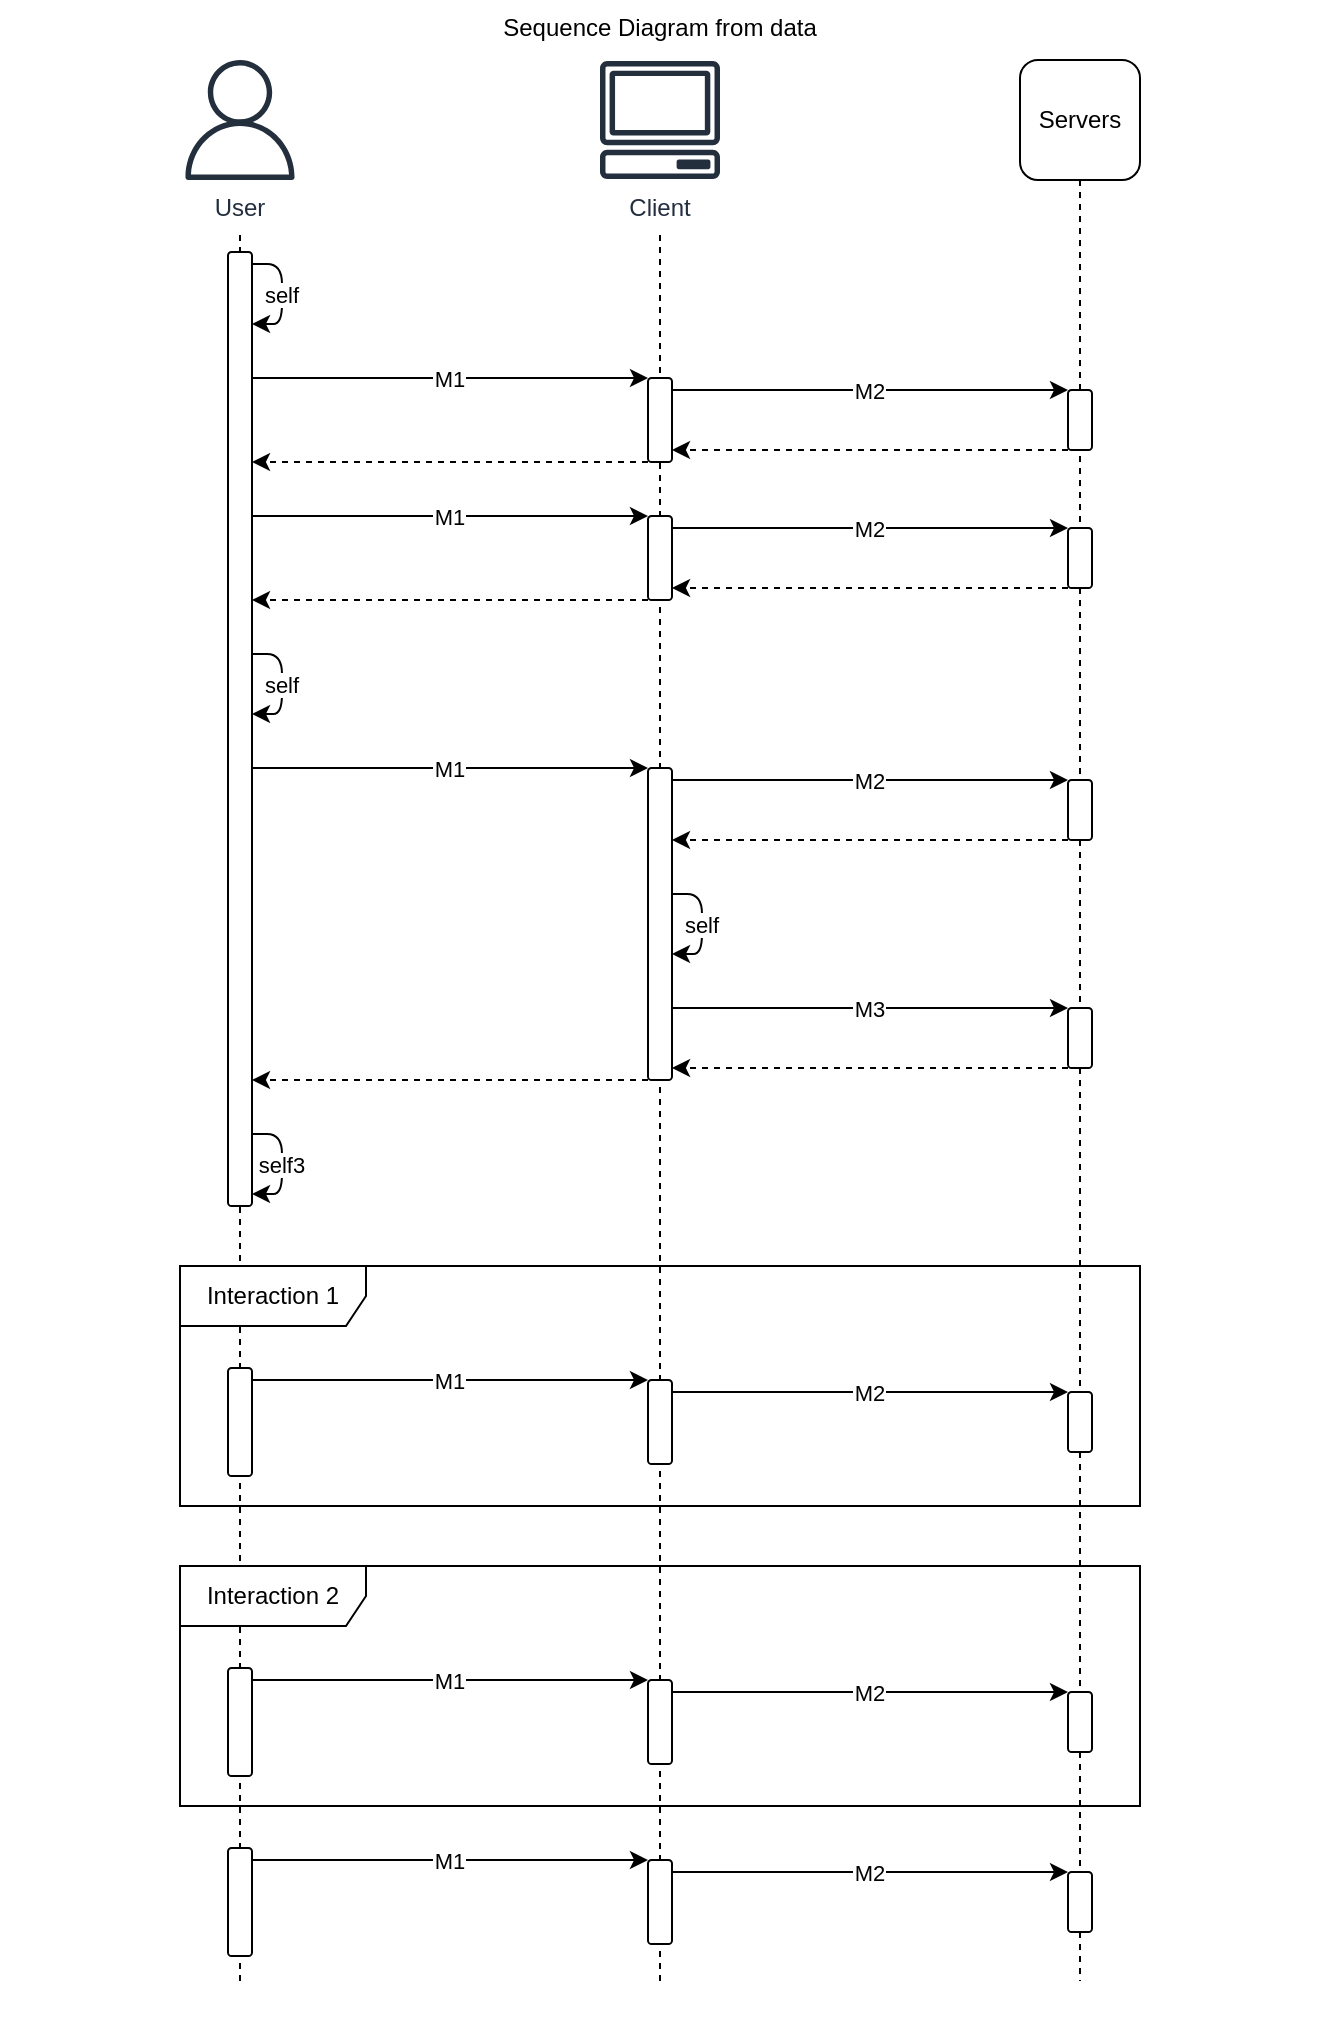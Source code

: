 <mxfile 
  version="25.0.2"
  >
  <diagram
    name="sequence-diagram-from-data"
    >
    <mxGraphModel
      grid="1" 
      gridSize="10" 
      guides="1" 
      tooltips="1" 
      connect="1" 
      arrows="1" 
      fold="1" 
      page="1" 
      pageScale="1" 
      pageWidth="1" 
      pageHeight="1" 
      math="0" 
      shadow="0"
      >
      <root>
        <mxCell
          id="page"
          />
        <mxCell
          id="root" 
          parent="page"
          />
        <mxCell
          style="verticalAlign=top;aspect=fixed;align=center;spacingLeft=5;spacingRight=5;spacingBottom=5;strokeColor=none;" 
          id="sequence_diagram_sequencediagramfromdata" 
          parent="root" 
          value="Sequence Diagram from data" 
          vertex="1"
          >
          <mxGeometry
            as="geometry" 
            width="660" 
            height="1020.5" 
            x="0" 
            y="0"
            />
          </mxCell>
        <mxCell
          style="verticalAlign=top;aspect=fixed;align=center;spacingLeft=5;spacingRight=5;spacingBottom=5;noLabel=1;opacity=0;" 
          id="rows" 
          parent="sequence_diagram_sequencediagramfromdata" 
          value="Rows" 
          vertex="1"
          >
          <mxGeometry
            as="geometry" 
            width="210" 
            height="990.5" 
            x="15" 
            y="15"
            />
          </mxCell>
        <mxCell
          style="verticalAlign=top;aspect=fixed;align=center;spacingLeft=5;spacingRight=5;spacingBottom=5;noLabel=1;opacity=0;" 
          id="participant" 
          parent="rows" 
          value="Participant" 
          vertex="1"
          >
          <mxGeometry
            as="geometry" 
            width="210" 
            height="990.5" 
            x="0" 
            y="0"
            />
          </mxCell>
        <mxCell
          style="rounded=1;whiteSpace=wrap;verticalAlign=top;align=center;sketch=0;outlineConnect=0;fontColor=#232F3E;gradientColor=none;fillColor=#232F3D;strokeColor=none;dashed=0;verticalLabelPosition=bottom;html=1;fontSize=12;fontStyle=0;aspect=fixed;pointerEvents=1;shape=mxgraph.aws4.user;" 
          id="user" 
          parent="participant" 
          value="User" 
          vertex="1"
          >
          <mxGeometry
            width="60" 
            height="60" 
            as="geometry" 
            x="75" 
            y="15"
            />
          </mxCell>
        <mxCell
          style="rounded=1;whiteSpace=wrap;verticalAlign=middle;align=center;line;strokeWidth=1;direction=south;html=1;dashed=1;" 
          id="shape_" 
          parent="participant" 
          value=" " 
          vertex="1"
          >
          <mxGeometry
            height="873" 
            as="geometry" 
            width="60" 
            x="75" 
            y="102.5"
            />
          </mxCell>
        <mxCell
          style="verticalAlign=top;aspect=fixed;align=center;spacingLeft=5;spacingRight=5;spacingBottom=5;noLabel=1;opacity=0;" 
          id="rows_2" 
          parent="participant" 
          value="Rows" 
          vertex="1"
          >
          <mxGeometry
            x="105" 
            y="105" 
            as="geometry" 
            width="0" 
            height="0"
            />
          </mxCell>
        <mxCell
          style="rounded=1;whiteSpace=wrap;verticalAlign=middle;align=center;textDirection=vertical-rl;" 
          id="activation_" 
          parent="rows_2" 
          value=" " 
          vertex="1"
          >
          <mxGeometry
            width="12" 
            height="477" 
            x="-6" 
            y="6" 
            as="geometry"
            />
          </mxCell>
        <mxCell
          style="rounded=1;whiteSpace=wrap;verticalAlign=middle;align=center;textDirection=vertical-rl;" 
          id="activation_2" 
          parent="rows_2" 
          value=" " 
          vertex="1"
          >
          <mxGeometry
            width="12" 
            height="54" 
            x="-6" 
            y="564" 
            as="geometry"
            />
          </mxCell>
        <mxCell
          style="rounded=1;whiteSpace=wrap;verticalAlign=middle;align=center;textDirection=vertical-rl;" 
          id="activation_3" 
          parent="rows_2" 
          value=" " 
          vertex="1"
          >
          <mxGeometry
            width="12" 
            height="54" 
            x="-6" 
            y="714" 
            as="geometry"
            />
          </mxCell>
        <mxCell
          style="rounded=1;whiteSpace=wrap;verticalAlign=middle;align=center;textDirection=vertical-rl;" 
          id="activation_4" 
          parent="rows_2" 
          value=" " 
          vertex="1"
          >
          <mxGeometry
            width="12" 
            height="54" 
            x="-6" 
            y="804" 
            as="geometry"
            />
          </mxCell>
        <mxCell
          style="rounded=1;whiteSpace=wrap;verticalAlign=middle;align=center;shape=umlFrame;html=1;pointerEvents=0;width=93;" 
          id="frame_interaction1" 
          parent="rows_2" 
          value="Interaction 1" 
          vertex="1"
          >
          <mxGeometry
            width="480" 
            height="120" 
            x="-30" 
            y="513" 
            as="geometry"
            />
          </mxCell>
        <mxCell
          style="rounded=1;whiteSpace=wrap;verticalAlign=middle;align=center;shape=umlFrame;html=1;pointerEvents=0;width=93;" 
          id="frame_interaction2" 
          parent="rows_2" 
          value="Interaction 2" 
          vertex="1"
          >
          <mxGeometry
            width="480" 
            height="120" 
            x="-30" 
            y="663" 
            as="geometry"
            />
          </mxCell>
        <mxCell
          style="verticalAlign=top;aspect=fixed;align=center;spacingLeft=5;spacingRight=5;spacingBottom=5;noLabel=1;opacity=0;" 
          id="rows_3" 
          parent="sequence_diagram_sequencediagramfromdata" 
          value="Rows" 
          vertex="1"
          >
          <mxGeometry
            as="geometry" 
            width="210" 
            height="990.5" 
            x="225" 
            y="15"
            />
          </mxCell>
        <mxCell
          style="verticalAlign=top;aspect=fixed;align=center;spacingLeft=5;spacingRight=5;spacingBottom=5;noLabel=1;opacity=0;" 
          id="participant_2" 
          parent="rows_3" 
          value="Participant" 
          vertex="1"
          >
          <mxGeometry
            as="geometry" 
            width="210" 
            height="990.5" 
            x="0" 
            y="0"
            />
          </mxCell>
        <mxCell
          style="rounded=1;whiteSpace=wrap;verticalAlign=top;align=center;sketch=0;outlineConnect=0;fontColor=#232F3E;gradientColor=none;fillColor=#232F3D;strokeColor=none;dashed=0;verticalLabelPosition=bottom;html=1;fontSize=12;fontStyle=0;aspect=fixed;pointerEvents=1;shape=mxgraph.aws4.client;" 
          id="client" 
          parent="participant_2" 
          value="Client" 
          vertex="1"
          >
          <mxGeometry
            width="60" 
            height="60" 
            as="geometry" 
            x="75" 
            y="15"
            />
          </mxCell>
        <mxCell
          style="rounded=1;whiteSpace=wrap;verticalAlign=middle;align=center;line;strokeWidth=1;direction=south;html=1;dashed=1;" 
          id="shape_2" 
          parent="participant_2" 
          value=" " 
          vertex="1"
          >
          <mxGeometry
            height="873" 
            as="geometry" 
            width="60" 
            x="75" 
            y="102.5"
            />
          </mxCell>
        <mxCell
          style="verticalAlign=top;aspect=fixed;align=center;spacingLeft=5;spacingRight=5;spacingBottom=5;noLabel=1;opacity=0;" 
          id="rows_4" 
          parent="participant_2" 
          value="Rows" 
          vertex="1"
          >
          <mxGeometry
            x="105" 
            y="105" 
            as="geometry" 
            width="0" 
            height="0"
            />
          </mxCell>
        <mxCell
          style="rounded=1;whiteSpace=wrap;verticalAlign=middle;align=center;textDirection=vertical-rl;" 
          id="activation_5" 
          parent="rows_4" 
          value=" " 
          vertex="1"
          >
          <mxGeometry
            width="12" 
            height="42" 
            x="-6" 
            y="69" 
            as="geometry"
            />
          </mxCell>
        <mxCell
          style="rounded=1;whiteSpace=wrap;verticalAlign=middle;align=center;textDirection=vertical-rl;" 
          id="activation_6" 
          parent="rows_4" 
          value=" " 
          vertex="1"
          >
          <mxGeometry
            width="12" 
            height="42" 
            x="-6" 
            y="138" 
            as="geometry"
            />
          </mxCell>
        <mxCell
          style="rounded=1;whiteSpace=wrap;verticalAlign=middle;align=center;textDirection=vertical-rl;" 
          id="activation_7" 
          parent="rows_4" 
          value=" " 
          vertex="1"
          >
          <mxGeometry
            width="12" 
            height="156" 
            x="-6" 
            y="264" 
            as="geometry"
            />
          </mxCell>
        <mxCell
          style="rounded=1;whiteSpace=wrap;verticalAlign=middle;align=center;textDirection=vertical-rl;" 
          id="activation_8" 
          parent="rows_4" 
          value=" " 
          vertex="1"
          >
          <mxGeometry
            width="12" 
            height="42" 
            x="-6" 
            y="570" 
            as="geometry"
            />
          </mxCell>
        <mxCell
          style="rounded=1;whiteSpace=wrap;verticalAlign=middle;align=center;textDirection=vertical-rl;" 
          id="activation_9" 
          parent="rows_4" 
          value=" " 
          vertex="1"
          >
          <mxGeometry
            width="12" 
            height="42" 
            x="-6" 
            y="720" 
            as="geometry"
            />
          </mxCell>
        <mxCell
          style="rounded=1;whiteSpace=wrap;verticalAlign=middle;align=center;textDirection=vertical-rl;" 
          id="activation_10" 
          parent="rows_4" 
          value=" " 
          vertex="1"
          >
          <mxGeometry
            width="12" 
            height="42" 
            x="-6" 
            y="810" 
            as="geometry"
            />
          </mxCell>
        <mxCell
          style="verticalAlign=top;aspect=fixed;align=center;spacingLeft=5;spacingRight=5;spacingBottom=5;noLabel=1;opacity=0;" 
          id="rows_5" 
          parent="sequence_diagram_sequencediagramfromdata" 
          value="Rows" 
          vertex="1"
          >
          <mxGeometry
            as="geometry" 
            width="210" 
            height="990.5" 
            x="435" 
            y="15"
            />
          </mxCell>
        <mxCell
          style="verticalAlign=top;aspect=fixed;align=center;spacingLeft=5;spacingRight=5;spacingBottom=5;noLabel=1;opacity=0;" 
          id="participant_3" 
          parent="rows_5" 
          value="Participant" 
          vertex="1"
          >
          <mxGeometry
            as="geometry" 
            width="210" 
            height="990.5" 
            x="0" 
            y="0"
            />
          </mxCell>
        <mxCell
          style="rounded=1;whiteSpace=wrap;verticalAlign=middle;align=center;" 
          id="shape_servers" 
          parent="participant_3" 
          value="Servers" 
          vertex="1"
          >
          <mxGeometry
            width="60" 
            height="60" 
            as="geometry" 
            x="75" 
            y="15"
            />
          </mxCell>
        <mxCell
          style="rounded=1;whiteSpace=wrap;verticalAlign=middle;align=center;line;strokeWidth=1;direction=south;html=1;dashed=1;" 
          id="shape_3" 
          parent="participant_3" 
          value=" " 
          vertex="1"
          >
          <mxGeometry
            height="900.5" 
            as="geometry" 
            width="60" 
            x="75" 
            y="75"
            />
          </mxCell>
        <mxCell
          style="verticalAlign=top;aspect=fixed;align=center;spacingLeft=5;spacingRight=5;spacingBottom=5;noLabel=1;opacity=0;" 
          id="rows_6" 
          parent="participant_3" 
          value="Rows" 
          vertex="1"
          >
          <mxGeometry
            x="105" 
            y="105" 
            as="geometry" 
            width="0" 
            height="0"
            />
          </mxCell>
        <mxCell
          style="rounded=1;whiteSpace=wrap;verticalAlign=middle;align=center;textDirection=vertical-rl;" 
          id="activation_11" 
          parent="rows_6" 
          value=" " 
          vertex="1"
          >
          <mxGeometry
            width="12" 
            height="30" 
            x="-6" 
            y="75" 
            as="geometry"
            />
          </mxCell>
        <mxCell
          style="rounded=1;whiteSpace=wrap;verticalAlign=middle;align=center;textDirection=vertical-rl;" 
          id="activation_12" 
          parent="rows_6" 
          value=" " 
          vertex="1"
          >
          <mxGeometry
            width="12" 
            height="30" 
            x="-6" 
            y="144" 
            as="geometry"
            />
          </mxCell>
        <mxCell
          style="rounded=1;whiteSpace=wrap;verticalAlign=middle;align=center;textDirection=vertical-rl;" 
          id="activation_13" 
          parent="rows_6" 
          value=" " 
          vertex="1"
          >
          <mxGeometry
            width="12" 
            height="30" 
            x="-6" 
            y="270" 
            as="geometry"
            />
          </mxCell>
        <mxCell
          style="rounded=1;whiteSpace=wrap;verticalAlign=middle;align=center;textDirection=vertical-rl;" 
          id="activation_14" 
          parent="rows_6" 
          value=" " 
          vertex="1"
          >
          <mxGeometry
            width="12" 
            height="30" 
            x="-6" 
            y="384" 
            as="geometry"
            />
          </mxCell>
        <mxCell
          style="rounded=1;whiteSpace=wrap;verticalAlign=middle;align=center;textDirection=vertical-rl;" 
          id="activation_15" 
          parent="rows_6" 
          value=" " 
          vertex="1"
          >
          <mxGeometry
            width="12" 
            height="30" 
            x="-6" 
            y="576" 
            as="geometry"
            />
          </mxCell>
        <mxCell
          style="rounded=1;whiteSpace=wrap;verticalAlign=middle;align=center;textDirection=vertical-rl;" 
          id="activation_16" 
          parent="rows_6" 
          value=" " 
          vertex="1"
          >
          <mxGeometry
            width="12" 
            height="30" 
            x="-6" 
            y="726" 
            as="geometry"
            />
          </mxCell>
        <mxCell
          style="rounded=1;whiteSpace=wrap;verticalAlign=middle;align=center;textDirection=vertical-rl;" 
          id="activation_17" 
          parent="rows_6" 
          value=" " 
          vertex="1"
          >
          <mxGeometry
            width="12" 
            height="30" 
            x="-6" 
            y="816" 
            as="geometry"
            />
          </mxCell>
        <mxCell
          id="message_self" 
          parent="root" 
          edge="1" 
          value="self"
          >
          <mxGeometry
            relative="1" 
            as="geometry"
            >
            <mxPoint
              as="sourcePoint" 
              x="126" 
              y="132"
              />
            <mxPoint
              as="targetPoint" 
              x="126" 
              y="162"
              />
            <Array
              as="points"
              >
              <mxPoint
                x="141" 
                y="132"
                />
              <mxPoint
                x="141" 
                y="162"
                />
              </Array>
            </mxGeometry>
          </mxCell>
        <mxCell
          id="message_m1" 
          parent="root" 
          edge="1" 
          value="M1"
          >
          <mxGeometry
            relative="1" 
            as="geometry"
            >
            <mxPoint
              as="sourcePoint" 
              x="126" 
              y="189"
              />
            <mxPoint
              as="targetPoint" 
              x="324" 
              y="189"
              />
            </mxGeometry>
          </mxCell>
        <mxCell
          id="message_2" 
          parent="root" 
          edge="1" 
          value="M1"
          >
          <mxGeometry
            relative="1" 
            as="geometry"
            >
            <mxPoint
              as="sourcePoint" 
              x="126" 
              y="258"
              />
            <mxPoint
              as="targetPoint" 
              x="324" 
              y="258"
              />
            </mxGeometry>
          </mxCell>
        <mxCell
          id="message_3" 
          parent="root" 
          edge="1" 
          value="self"
          >
          <mxGeometry
            relative="1" 
            as="geometry"
            >
            <mxPoint
              as="sourcePoint" 
              x="126" 
              y="327"
              />
            <mxPoint
              as="targetPoint" 
              x="126" 
              y="357"
              />
            <Array
              as="points"
              >
              <mxPoint
                x="141" 
                y="327"
                />
              <mxPoint
                x="141" 
                y="357"
                />
              </Array>
            </mxGeometry>
          </mxCell>
        <mxCell
          id="message_4" 
          parent="root" 
          edge="1" 
          value="M1"
          >
          <mxGeometry
            relative="1" 
            as="geometry"
            >
            <mxPoint
              as="sourcePoint" 
              x="126" 
              y="384"
              />
            <mxPoint
              as="targetPoint" 
              x="324" 
              y="384"
              />
            </mxGeometry>
          </mxCell>
        <mxCell
          id="message_self3" 
          parent="root" 
          edge="1" 
          value="self3"
          >
          <mxGeometry
            relative="1" 
            as="geometry"
            >
            <mxPoint
              as="sourcePoint" 
              x="126" 
              y="567"
              />
            <mxPoint
              as="targetPoint" 
              x="126" 
              y="597"
              />
            <Array
              as="points"
              >
              <mxPoint
                x="141" 
                y="567"
                />
              <mxPoint
                x="141" 
                y="597"
                />
              </Array>
            </mxGeometry>
          </mxCell>
        <mxCell
          id="message_5" 
          parent="root" 
          edge="1" 
          value="M1"
          >
          <mxGeometry
            relative="1" 
            as="geometry"
            >
            <mxPoint
              as="sourcePoint" 
              x="126" 
              y="690"
              />
            <mxPoint
              as="targetPoint" 
              x="324" 
              y="690"
              />
            </mxGeometry>
          </mxCell>
        <mxCell
          id="message_6" 
          parent="root" 
          edge="1" 
          value="M1"
          >
          <mxGeometry
            relative="1" 
            as="geometry"
            >
            <mxPoint
              as="sourcePoint" 
              x="126" 
              y="840"
              />
            <mxPoint
              as="targetPoint" 
              x="324" 
              y="840"
              />
            </mxGeometry>
          </mxCell>
        <mxCell
          id="message_7" 
          parent="root" 
          edge="1" 
          value="M1"
          >
          <mxGeometry
            relative="1" 
            as="geometry"
            >
            <mxPoint
              as="sourcePoint" 
              x="126" 
              y="930"
              />
            <mxPoint
              as="targetPoint" 
              x="324" 
              y="930"
              />
            </mxGeometry>
          </mxCell>
        <mxCell
          id="message_m2" 
          parent="root" 
          edge="1" 
          value="M2"
          >
          <mxGeometry
            relative="1" 
            as="geometry"
            >
            <mxPoint
              as="sourcePoint" 
              x="336" 
              y="195"
              />
            <mxPoint
              as="targetPoint" 
              x="534" 
              y="195"
              />
            </mxGeometry>
          </mxCell>
        <mxCell
          id="message_" 
          parent="root" 
          edge="1" 
          style="dashed=1;" 
          value=" "
          >
          <mxGeometry
            relative="1" 
            as="geometry"
            >
            <mxPoint
              as="sourcePoint" 
              x="324" 
              y="231"
              />
            <mxPoint
              as="targetPoint" 
              x="126" 
              y="231"
              />
            </mxGeometry>
          </mxCell>
        <mxCell
          id="message_8" 
          parent="root" 
          edge="1" 
          value="M2"
          >
          <mxGeometry
            relative="1" 
            as="geometry"
            >
            <mxPoint
              as="sourcePoint" 
              x="336" 
              y="264"
              />
            <mxPoint
              as="targetPoint" 
              x="534" 
              y="264"
              />
            </mxGeometry>
          </mxCell>
        <mxCell
          id="message_9" 
          parent="root" 
          edge="1" 
          style="dashed=1;" 
          value=" "
          >
          <mxGeometry
            relative="1" 
            as="geometry"
            >
            <mxPoint
              as="sourcePoint" 
              x="324" 
              y="300"
              />
            <mxPoint
              as="targetPoint" 
              x="126" 
              y="300"
              />
            </mxGeometry>
          </mxCell>
        <mxCell
          id="message_10" 
          parent="root" 
          edge="1" 
          value="M2"
          >
          <mxGeometry
            relative="1" 
            as="geometry"
            >
            <mxPoint
              as="sourcePoint" 
              x="336" 
              y="390"
              />
            <mxPoint
              as="targetPoint" 
              x="534" 
              y="390"
              />
            </mxGeometry>
          </mxCell>
        <mxCell
          id="message_11" 
          parent="root" 
          edge="1" 
          value="self"
          >
          <mxGeometry
            relative="1" 
            as="geometry"
            >
            <mxPoint
              as="sourcePoint" 
              x="336" 
              y="447"
              />
            <mxPoint
              as="targetPoint" 
              x="336" 
              y="477"
              />
            <Array
              as="points"
              >
              <mxPoint
                x="351" 
                y="447"
                />
              <mxPoint
                x="351" 
                y="477"
                />
              </Array>
            </mxGeometry>
          </mxCell>
        <mxCell
          id="message_m3" 
          parent="root" 
          edge="1" 
          value="M3"
          >
          <mxGeometry
            relative="1" 
            as="geometry"
            >
            <mxPoint
              as="sourcePoint" 
              x="336" 
              y="504"
              />
            <mxPoint
              as="targetPoint" 
              x="534" 
              y="504"
              />
            </mxGeometry>
          </mxCell>
        <mxCell
          id="message_12" 
          parent="root" 
          edge="1" 
          style="dashed=1;" 
          value=" "
          >
          <mxGeometry
            relative="1" 
            as="geometry"
            >
            <mxPoint
              as="sourcePoint" 
              x="324" 
              y="540"
              />
            <mxPoint
              as="targetPoint" 
              x="126" 
              y="540"
              />
            </mxGeometry>
          </mxCell>
        <mxCell
          id="message_13" 
          parent="root" 
          edge="1" 
          value="M2"
          >
          <mxGeometry
            relative="1" 
            as="geometry"
            >
            <mxPoint
              as="sourcePoint" 
              x="336" 
              y="696"
              />
            <mxPoint
              as="targetPoint" 
              x="534" 
              y="696"
              />
            </mxGeometry>
          </mxCell>
        <mxCell
          id="message_14" 
          parent="root" 
          edge="1" 
          value="M2"
          >
          <mxGeometry
            relative="1" 
            as="geometry"
            >
            <mxPoint
              as="sourcePoint" 
              x="336" 
              y="846"
              />
            <mxPoint
              as="targetPoint" 
              x="534" 
              y="846"
              />
            </mxGeometry>
          </mxCell>
        <mxCell
          id="message_15" 
          parent="root" 
          edge="1" 
          value="M2"
          >
          <mxGeometry
            relative="1" 
            as="geometry"
            >
            <mxPoint
              as="sourcePoint" 
              x="336" 
              y="936"
              />
            <mxPoint
              as="targetPoint" 
              x="534" 
              y="936"
              />
            </mxGeometry>
          </mxCell>
        <mxCell
          id="message_16" 
          parent="root" 
          edge="1" 
          style="dashed=1;" 
          value=" "
          >
          <mxGeometry
            relative="1" 
            as="geometry"
            >
            <mxPoint
              as="sourcePoint" 
              x="534" 
              y="225"
              />
            <mxPoint
              as="targetPoint" 
              x="336" 
              y="225"
              />
            </mxGeometry>
          </mxCell>
        <mxCell
          id="message_17" 
          parent="root" 
          edge="1" 
          style="dashed=1;" 
          value=" "
          >
          <mxGeometry
            relative="1" 
            as="geometry"
            >
            <mxPoint
              as="sourcePoint" 
              x="534" 
              y="294"
              />
            <mxPoint
              as="targetPoint" 
              x="336" 
              y="294"
              />
            </mxGeometry>
          </mxCell>
        <mxCell
          id="message_18" 
          parent="root" 
          edge="1" 
          style="dashed=1;" 
          value=" "
          >
          <mxGeometry
            relative="1" 
            as="geometry"
            >
            <mxPoint
              as="sourcePoint" 
              x="534" 
              y="420"
              />
            <mxPoint
              as="targetPoint" 
              x="336" 
              y="420"
              />
            </mxGeometry>
          </mxCell>
        <mxCell
          id="message_19" 
          parent="root" 
          edge="1" 
          style="dashed=1;" 
          value=" "
          >
          <mxGeometry
            relative="1" 
            as="geometry"
            >
            <mxPoint
              as="sourcePoint" 
              x="534" 
              y="534"
              />
            <mxPoint
              as="targetPoint" 
              x="336" 
              y="534"
              />
            </mxGeometry>
          </mxCell>
        </root>
      </mxGraphModel>
    </diagram>
  </mxfile>